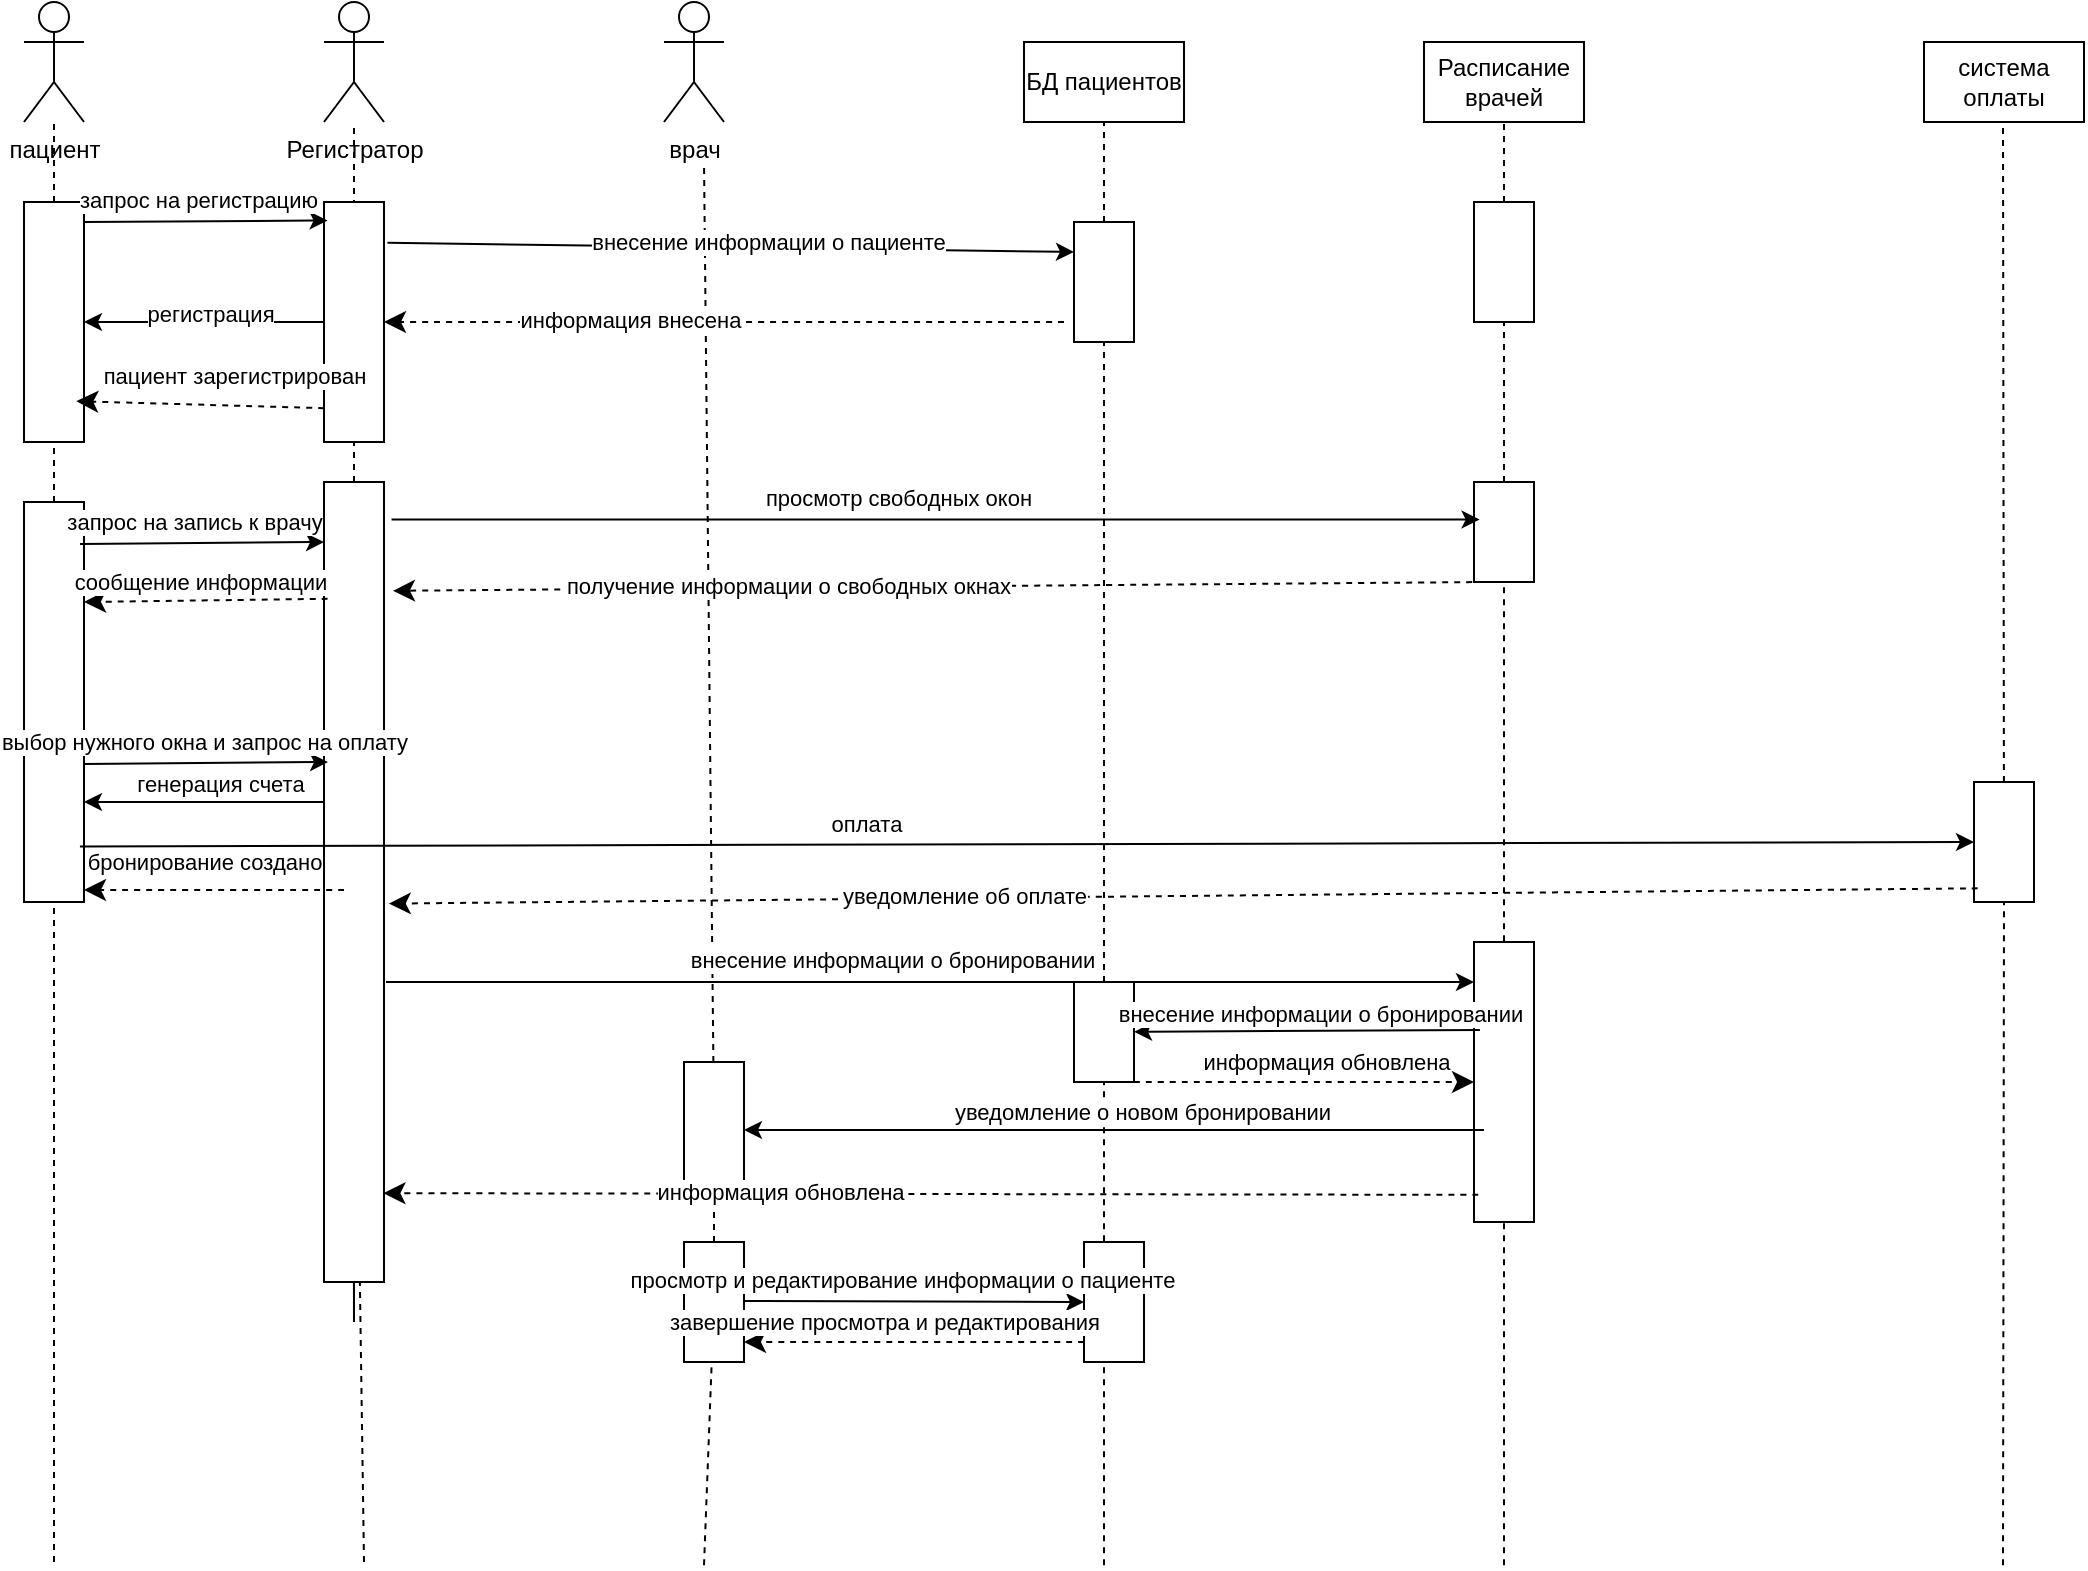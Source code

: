 <mxfile version="24.1.0" type="device">
  <diagram name="Страница — 1" id="DeD0USFj46UxaElE_X4K">
    <mxGraphModel dx="1179" dy="639" grid="1" gridSize="10" guides="1" tooltips="1" connect="1" arrows="1" fold="1" page="1" pageScale="1" pageWidth="827" pageHeight="1169" math="0" shadow="0">
      <root>
        <mxCell id="0" />
        <mxCell id="1" parent="0" />
        <mxCell id="30SJ4tuJa1_lTZHpDqGf-4" value="БД пациентов" style="rounded=0;whiteSpace=wrap;html=1;" parent="1" vertex="1">
          <mxGeometry x="520" y="40" width="80" height="40" as="geometry" />
        </mxCell>
        <mxCell id="30SJ4tuJa1_lTZHpDqGf-5" value="Расписание врачей" style="rounded=0;whiteSpace=wrap;html=1;" parent="1" vertex="1">
          <mxGeometry x="720" y="40" width="80" height="40" as="geometry" />
        </mxCell>
        <mxCell id="30SJ4tuJa1_lTZHpDqGf-9" value="" style="endArrow=none;dashed=1;html=1;rounded=0;" parent="1" target="30SJ4tuJa1_lTZHpDqGf-35" edge="1" source="gwRPoFjmvg8aq_oQ4cy_-24">
          <mxGeometry width="50" height="50" relative="1" as="geometry">
            <mxPoint x="180" y="800" as="sourcePoint" />
            <mxPoint x="160" y="80" as="targetPoint" />
          </mxGeometry>
        </mxCell>
        <mxCell id="30SJ4tuJa1_lTZHpDqGf-12" value="" style="endArrow=none;dashed=1;html=1;rounded=0;" parent="1" source="SehGU1X1EMtwn5SKbgx--51" target="30SJ4tuJa1_lTZHpDqGf-32" edge="1">
          <mxGeometry width="50" height="50" relative="1" as="geometry">
            <mxPoint x="35" y="800" as="sourcePoint" />
            <mxPoint x="30" y="130" as="targetPoint" />
          </mxGeometry>
        </mxCell>
        <mxCell id="30SJ4tuJa1_lTZHpDqGf-14" value="" style="endArrow=none;dashed=1;html=1;rounded=0;entryX=0.5;entryY=1;entryDx=0;entryDy=0;" parent="1" target="30SJ4tuJa1_lTZHpDqGf-4" edge="1" source="gwRPoFjmvg8aq_oQ4cy_-8">
          <mxGeometry width="50" height="50" relative="1" as="geometry">
            <mxPoint x="560" y="801.6" as="sourcePoint" />
            <mxPoint x="560" y="100" as="targetPoint" />
          </mxGeometry>
        </mxCell>
        <mxCell id="30SJ4tuJa1_lTZHpDqGf-15" value="" style="endArrow=none;dashed=1;html=1;rounded=0;entryX=0.5;entryY=1;entryDx=0;entryDy=0;" parent="1" target="30SJ4tuJa1_lTZHpDqGf-5" edge="1" source="gwRPoFjmvg8aq_oQ4cy_-11">
          <mxGeometry width="50" height="50" relative="1" as="geometry">
            <mxPoint x="760" y="801.6" as="sourcePoint" />
            <mxPoint x="760" y="110" as="targetPoint" />
          </mxGeometry>
        </mxCell>
        <mxCell id="30SJ4tuJa1_lTZHpDqGf-32" value="пациент" style="shape=umlActor;verticalLabelPosition=bottom;verticalAlign=top;html=1;outlineConnect=0;" parent="1" vertex="1">
          <mxGeometry x="20" y="20" width="30" height="60" as="geometry" />
        </mxCell>
        <mxCell id="30SJ4tuJa1_lTZHpDqGf-35" value="Регистратор" style="shape=umlActor;verticalLabelPosition=bottom;verticalAlign=top;html=1;outlineConnect=0;" parent="1" vertex="1">
          <mxGeometry x="170" y="20" width="30" height="60" as="geometry" />
        </mxCell>
        <mxCell id="SehGU1X1EMtwn5SKbgx--7" value="" style="endArrow=none;dashed=1;html=1;rounded=0;" parent="1" edge="1" source="gwRPoFjmvg8aq_oQ4cy_-61">
          <mxGeometry width="50" height="50" relative="1" as="geometry">
            <mxPoint x="360" y="801.6" as="sourcePoint" />
            <mxPoint x="360" y="100" as="targetPoint" />
          </mxGeometry>
        </mxCell>
        <mxCell id="SehGU1X1EMtwn5SKbgx--45" value="врач" style="shape=umlActor;verticalLabelPosition=bottom;verticalAlign=top;html=1;outlineConnect=0;" parent="1" vertex="1">
          <mxGeometry x="340" y="20" width="30" height="60" as="geometry" />
        </mxCell>
        <mxCell id="SehGU1X1EMtwn5SKbgx--48" value="система оплаты" style="rounded=0;whiteSpace=wrap;html=1;" parent="1" vertex="1">
          <mxGeometry x="970" y="40" width="80" height="40" as="geometry" />
        </mxCell>
        <mxCell id="SehGU1X1EMtwn5SKbgx--49" value="" style="endArrow=none;dashed=1;html=1;rounded=0;entryX=0.5;entryY=1;entryDx=0;entryDy=0;" parent="1" edge="1" source="gwRPoFjmvg8aq_oQ4cy_-43">
          <mxGeometry width="50" height="50" relative="1" as="geometry">
            <mxPoint x="1009.5" y="801.6" as="sourcePoint" />
            <mxPoint x="1009.5" y="80" as="targetPoint" />
          </mxGeometry>
        </mxCell>
        <mxCell id="SehGU1X1EMtwn5SKbgx--52" value="" style="endArrow=none;dashed=1;html=1;rounded=0;" parent="1" target="SehGU1X1EMtwn5SKbgx--51" edge="1" source="gwRPoFjmvg8aq_oQ4cy_-16">
          <mxGeometry width="50" height="50" relative="1" as="geometry">
            <mxPoint x="35" y="800" as="sourcePoint" />
            <mxPoint x="35" y="80" as="targetPoint" />
          </mxGeometry>
        </mxCell>
        <mxCell id="SehGU1X1EMtwn5SKbgx--51" value="" style="rounded=0;whiteSpace=wrap;html=1;" parent="1" vertex="1">
          <mxGeometry x="20" y="120" width="30" height="120" as="geometry" />
        </mxCell>
        <mxCell id="SehGU1X1EMtwn5SKbgx--53" value="" style="rounded=0;whiteSpace=wrap;html=1;" parent="1" vertex="1">
          <mxGeometry x="170" y="120" width="30" height="120" as="geometry" />
        </mxCell>
        <mxCell id="SehGU1X1EMtwn5SKbgx--54" value="" style="endArrow=classic;html=1;rounded=0;entryX=0.059;entryY=0.077;entryDx=0;entryDy=0;entryPerimeter=0;" parent="1" target="SehGU1X1EMtwn5SKbgx--53" edge="1">
          <mxGeometry width="50" height="50" relative="1" as="geometry">
            <mxPoint x="50" y="130" as="sourcePoint" />
            <mxPoint x="160" y="130" as="targetPoint" />
          </mxGeometry>
        </mxCell>
        <mxCell id="gwRPoFjmvg8aq_oQ4cy_-3" value="запрос на регистрацию" style="edgeLabel;html=1;align=center;verticalAlign=middle;resizable=0;points=[];" vertex="1" connectable="0" parent="SehGU1X1EMtwn5SKbgx--54">
          <mxGeometry x="-0.072" y="1" relative="1" as="geometry">
            <mxPoint y="-10" as="offset" />
          </mxGeometry>
        </mxCell>
        <mxCell id="gwRPoFjmvg8aq_oQ4cy_-1" style="edgeStyle=none;curved=1;rounded=0;orthogonalLoop=1;jettySize=auto;html=1;entryX=0.955;entryY=0.83;entryDx=0;entryDy=0;fontSize=12;startSize=8;endSize=8;dashed=1;exitX=0.083;exitY=0.859;exitDx=0;exitDy=0;exitPerimeter=0;entryPerimeter=0;" edge="1" parent="1">
          <mxGeometry relative="1" as="geometry">
            <mxPoint x="170" y="223.08" as="sourcePoint" />
            <mxPoint x="46.16" y="219.6" as="targetPoint" />
          </mxGeometry>
        </mxCell>
        <mxCell id="gwRPoFjmvg8aq_oQ4cy_-15" value="пациент зарегистрирован" style="edgeLabel;html=1;align=center;verticalAlign=middle;resizable=0;points=[];" vertex="1" connectable="0" parent="gwRPoFjmvg8aq_oQ4cy_-1">
          <mxGeometry x="-0.276" y="-3" relative="1" as="geometry">
            <mxPoint y="-12" as="offset" />
          </mxGeometry>
        </mxCell>
        <mxCell id="gwRPoFjmvg8aq_oQ4cy_-5" value="" style="endArrow=classic;html=1;rounded=0;entryX=1;entryY=0.5;entryDx=0;entryDy=0;exitX=0;exitY=0.5;exitDx=0;exitDy=0;" edge="1" parent="1" source="SehGU1X1EMtwn5SKbgx--53" target="SehGU1X1EMtwn5SKbgx--51">
          <mxGeometry width="50" height="50" relative="1" as="geometry">
            <mxPoint x="370" y="290" as="sourcePoint" />
            <mxPoint x="420" y="240" as="targetPoint" />
          </mxGeometry>
        </mxCell>
        <mxCell id="gwRPoFjmvg8aq_oQ4cy_-6" value="регистрация" style="edgeLabel;html=1;align=center;verticalAlign=middle;resizable=0;points=[];" vertex="1" connectable="0" parent="gwRPoFjmvg8aq_oQ4cy_-5">
          <mxGeometry x="-0.044" y="-4" relative="1" as="geometry">
            <mxPoint as="offset" />
          </mxGeometry>
        </mxCell>
        <mxCell id="gwRPoFjmvg8aq_oQ4cy_-7" value="" style="endArrow=classic;html=1;rounded=0;entryX=0;entryY=0.25;entryDx=0;entryDy=0;exitX=1.057;exitY=0.17;exitDx=0;exitDy=0;exitPerimeter=0;" edge="1" parent="1" source="SehGU1X1EMtwn5SKbgx--53" target="gwRPoFjmvg8aq_oQ4cy_-8">
          <mxGeometry width="50" height="50" relative="1" as="geometry">
            <mxPoint x="190" y="150" as="sourcePoint" />
            <mxPoint x="540" y="170" as="targetPoint" />
          </mxGeometry>
        </mxCell>
        <mxCell id="gwRPoFjmvg8aq_oQ4cy_-10" value="внесение информации о пациенте" style="edgeLabel;html=1;align=center;verticalAlign=middle;resizable=0;points=[];" vertex="1" connectable="0" parent="gwRPoFjmvg8aq_oQ4cy_-7">
          <mxGeometry x="0.107" y="3" relative="1" as="geometry">
            <mxPoint as="offset" />
          </mxGeometry>
        </mxCell>
        <mxCell id="gwRPoFjmvg8aq_oQ4cy_-9" value="" style="endArrow=none;dashed=1;html=1;rounded=0;entryX=0.5;entryY=1;entryDx=0;entryDy=0;" edge="1" parent="1" source="gwRPoFjmvg8aq_oQ4cy_-57" target="gwRPoFjmvg8aq_oQ4cy_-8">
          <mxGeometry width="50" height="50" relative="1" as="geometry">
            <mxPoint x="560" y="801.6" as="sourcePoint" />
            <mxPoint x="560" y="80" as="targetPoint" />
          </mxGeometry>
        </mxCell>
        <mxCell id="gwRPoFjmvg8aq_oQ4cy_-8" value="" style="rounded=0;whiteSpace=wrap;html=1;" vertex="1" parent="1">
          <mxGeometry x="545" y="130" width="30" height="60" as="geometry" />
        </mxCell>
        <mxCell id="gwRPoFjmvg8aq_oQ4cy_-12" value="" style="endArrow=none;dashed=1;html=1;rounded=0;entryX=0.5;entryY=1;entryDx=0;entryDy=0;" edge="1" parent="1" source="gwRPoFjmvg8aq_oQ4cy_-30" target="gwRPoFjmvg8aq_oQ4cy_-11">
          <mxGeometry width="50" height="50" relative="1" as="geometry">
            <mxPoint x="760" y="801.6" as="sourcePoint" />
            <mxPoint x="760" y="80" as="targetPoint" />
          </mxGeometry>
        </mxCell>
        <mxCell id="gwRPoFjmvg8aq_oQ4cy_-11" value="" style="rounded=0;whiteSpace=wrap;html=1;" vertex="1" parent="1">
          <mxGeometry x="745" y="120" width="30" height="60" as="geometry" />
        </mxCell>
        <mxCell id="gwRPoFjmvg8aq_oQ4cy_-13" style="edgeStyle=none;curved=1;rounded=0;orthogonalLoop=1;jettySize=auto;html=1;entryX=1;entryY=0.75;entryDx=0;entryDy=0;fontSize=12;startSize=8;endSize=8;dashed=1;" edge="1" parent="1">
          <mxGeometry relative="1" as="geometry">
            <mxPoint x="540" y="180" as="sourcePoint" />
            <mxPoint x="200" y="180" as="targetPoint" />
          </mxGeometry>
        </mxCell>
        <mxCell id="gwRPoFjmvg8aq_oQ4cy_-14" value="информация внесена" style="edgeLabel;html=1;align=center;verticalAlign=middle;resizable=0;points=[];" vertex="1" connectable="0" parent="gwRPoFjmvg8aq_oQ4cy_-13">
          <mxGeometry x="0.276" y="-1" relative="1" as="geometry">
            <mxPoint as="offset" />
          </mxGeometry>
        </mxCell>
        <mxCell id="gwRPoFjmvg8aq_oQ4cy_-17" value="" style="endArrow=none;dashed=1;html=1;rounded=0;" edge="1" parent="1" target="gwRPoFjmvg8aq_oQ4cy_-16">
          <mxGeometry width="50" height="50" relative="1" as="geometry">
            <mxPoint x="35" y="800" as="sourcePoint" />
            <mxPoint x="35" y="240" as="targetPoint" />
          </mxGeometry>
        </mxCell>
        <mxCell id="gwRPoFjmvg8aq_oQ4cy_-16" value="" style="rounded=0;whiteSpace=wrap;html=1;" vertex="1" parent="1">
          <mxGeometry x="20" y="270" width="30" height="200" as="geometry" />
        </mxCell>
        <mxCell id="gwRPoFjmvg8aq_oQ4cy_-25" value="" style="endArrow=none;dashed=1;html=1;rounded=0;" edge="1" parent="1" target="gwRPoFjmvg8aq_oQ4cy_-24">
          <mxGeometry width="50" height="50" relative="1" as="geometry">
            <mxPoint x="190" y="800" as="sourcePoint" />
            <mxPoint x="185" y="80" as="targetPoint" />
          </mxGeometry>
        </mxCell>
        <mxCell id="gwRPoFjmvg8aq_oQ4cy_-51" style="edgeStyle=orthogonalEdgeStyle;rounded=0;orthogonalLoop=1;jettySize=auto;html=1;exitX=0.5;exitY=1;exitDx=0;exitDy=0;" edge="1" parent="1" source="gwRPoFjmvg8aq_oQ4cy_-24">
          <mxGeometry relative="1" as="geometry">
            <mxPoint x="184.652" y="469.739" as="targetPoint" />
          </mxGeometry>
        </mxCell>
        <mxCell id="gwRPoFjmvg8aq_oQ4cy_-24" value="" style="rounded=0;whiteSpace=wrap;html=1;" vertex="1" parent="1">
          <mxGeometry x="170" y="260" width="30" height="400" as="geometry" />
        </mxCell>
        <mxCell id="gwRPoFjmvg8aq_oQ4cy_-28" value="" style="endArrow=classic;html=1;rounded=0;entryX=0.059;entryY=0.077;entryDx=0;entryDy=0;entryPerimeter=0;" edge="1" parent="1">
          <mxGeometry width="50" height="50" relative="1" as="geometry">
            <mxPoint x="48" y="291" as="sourcePoint" />
            <mxPoint x="170" y="290" as="targetPoint" />
          </mxGeometry>
        </mxCell>
        <mxCell id="gwRPoFjmvg8aq_oQ4cy_-29" value="запрос на запись к врачу" style="edgeLabel;html=1;align=center;verticalAlign=middle;resizable=0;points=[];" vertex="1" connectable="0" parent="gwRPoFjmvg8aq_oQ4cy_-28">
          <mxGeometry x="-0.072" y="1" relative="1" as="geometry">
            <mxPoint y="-10" as="offset" />
          </mxGeometry>
        </mxCell>
        <mxCell id="gwRPoFjmvg8aq_oQ4cy_-31" value="" style="endArrow=none;dashed=1;html=1;rounded=0;entryX=0.5;entryY=1;entryDx=0;entryDy=0;" edge="1" parent="1" target="gwRPoFjmvg8aq_oQ4cy_-30">
          <mxGeometry width="50" height="50" relative="1" as="geometry">
            <mxPoint x="760" y="801.6" as="sourcePoint" />
            <mxPoint x="760" y="180" as="targetPoint" />
          </mxGeometry>
        </mxCell>
        <mxCell id="gwRPoFjmvg8aq_oQ4cy_-30" value="" style="rounded=0;whiteSpace=wrap;html=1;" vertex="1" parent="1">
          <mxGeometry x="745" y="260" width="30" height="50" as="geometry" />
        </mxCell>
        <mxCell id="gwRPoFjmvg8aq_oQ4cy_-32" value="" style="endArrow=classic;html=1;rounded=0;exitX=1.126;exitY=0.047;exitDx=0;exitDy=0;exitPerimeter=0;entryX=0.093;entryY=0.376;entryDx=0;entryDy=0;entryPerimeter=0;" edge="1" parent="1" source="gwRPoFjmvg8aq_oQ4cy_-24" target="gwRPoFjmvg8aq_oQ4cy_-30">
          <mxGeometry width="50" height="50" relative="1" as="geometry">
            <mxPoint x="200" y="281" as="sourcePoint" />
            <mxPoint x="740" y="280" as="targetPoint" />
          </mxGeometry>
        </mxCell>
        <mxCell id="gwRPoFjmvg8aq_oQ4cy_-33" value="просмотр свободных окон" style="edgeLabel;html=1;align=center;verticalAlign=middle;resizable=0;points=[];" vertex="1" connectable="0" parent="gwRPoFjmvg8aq_oQ4cy_-32">
          <mxGeometry x="-0.072" y="1" relative="1" as="geometry">
            <mxPoint y="-10" as="offset" />
          </mxGeometry>
        </mxCell>
        <mxCell id="gwRPoFjmvg8aq_oQ4cy_-37" style="edgeStyle=none;curved=1;rounded=0;orthogonalLoop=1;jettySize=auto;html=1;fontSize=12;startSize=8;endSize=8;dashed=1;entryX=1.149;entryY=0.136;entryDx=0;entryDy=0;entryPerimeter=0;" edge="1" parent="1" target="gwRPoFjmvg8aq_oQ4cy_-24">
          <mxGeometry relative="1" as="geometry">
            <mxPoint x="750" y="310" as="sourcePoint" />
            <mxPoint x="190" y="310" as="targetPoint" />
          </mxGeometry>
        </mxCell>
        <mxCell id="gwRPoFjmvg8aq_oQ4cy_-38" value="получение информации о свободных окнах" style="edgeLabel;html=1;align=center;verticalAlign=middle;resizable=0;points=[];" vertex="1" connectable="0" parent="gwRPoFjmvg8aq_oQ4cy_-37">
          <mxGeometry x="0.276" y="-1" relative="1" as="geometry">
            <mxPoint as="offset" />
          </mxGeometry>
        </mxCell>
        <mxCell id="gwRPoFjmvg8aq_oQ4cy_-39" style="edgeStyle=none;curved=1;rounded=0;orthogonalLoop=1;jettySize=auto;html=1;fontSize=12;startSize=8;endSize=8;dashed=1;exitX=0.059;exitY=0.146;exitDx=0;exitDy=0;exitPerimeter=0;" edge="1" parent="1" source="gwRPoFjmvg8aq_oQ4cy_-24">
          <mxGeometry relative="1" as="geometry">
            <mxPoint x="590" y="319.57" as="sourcePoint" />
            <mxPoint x="50" y="320" as="targetPoint" />
          </mxGeometry>
        </mxCell>
        <mxCell id="gwRPoFjmvg8aq_oQ4cy_-40" value="сообщение информации" style="edgeLabel;html=1;align=center;verticalAlign=middle;resizable=0;points=[];" vertex="1" connectable="0" parent="gwRPoFjmvg8aq_oQ4cy_-39">
          <mxGeometry x="0.276" y="-1" relative="1" as="geometry">
            <mxPoint x="13" y="-9" as="offset" />
          </mxGeometry>
        </mxCell>
        <mxCell id="gwRPoFjmvg8aq_oQ4cy_-41" value="" style="endArrow=classic;html=1;rounded=0;entryX=0.059;entryY=0.077;entryDx=0;entryDy=0;entryPerimeter=0;" edge="1" parent="1">
          <mxGeometry width="50" height="50" relative="1" as="geometry">
            <mxPoint x="50" y="401" as="sourcePoint" />
            <mxPoint x="172" y="400" as="targetPoint" />
          </mxGeometry>
        </mxCell>
        <mxCell id="gwRPoFjmvg8aq_oQ4cy_-42" value="выбор нужного окна и запрос на оплату" style="edgeLabel;html=1;align=center;verticalAlign=middle;resizable=0;points=[];" vertex="1" connectable="0" parent="gwRPoFjmvg8aq_oQ4cy_-41">
          <mxGeometry x="-0.072" y="1" relative="1" as="geometry">
            <mxPoint x="3" y="-10" as="offset" />
          </mxGeometry>
        </mxCell>
        <mxCell id="gwRPoFjmvg8aq_oQ4cy_-44" value="" style="endArrow=classic;html=1;rounded=0;entryX=1;entryY=0.75;entryDx=0;entryDy=0;" edge="1" parent="1" target="gwRPoFjmvg8aq_oQ4cy_-16">
          <mxGeometry width="50" height="50" relative="1" as="geometry">
            <mxPoint x="170" y="420" as="sourcePoint" />
            <mxPoint x="402" y="420" as="targetPoint" />
          </mxGeometry>
        </mxCell>
        <mxCell id="gwRPoFjmvg8aq_oQ4cy_-45" value="генерация счета" style="edgeLabel;html=1;align=center;verticalAlign=middle;resizable=0;points=[];" vertex="1" connectable="0" parent="gwRPoFjmvg8aq_oQ4cy_-44">
          <mxGeometry x="-0.072" y="1" relative="1" as="geometry">
            <mxPoint x="3" y="-10" as="offset" />
          </mxGeometry>
        </mxCell>
        <mxCell id="gwRPoFjmvg8aq_oQ4cy_-46" value="" style="endArrow=classic;html=1;rounded=0;exitX=0.932;exitY=0.861;exitDx=0;exitDy=0;exitPerimeter=0;entryX=0;entryY=0.5;entryDx=0;entryDy=0;" edge="1" parent="1" source="gwRPoFjmvg8aq_oQ4cy_-16" target="gwRPoFjmvg8aq_oQ4cy_-43">
          <mxGeometry width="50" height="50" relative="1" as="geometry">
            <mxPoint x="320" y="440" as="sourcePoint" />
            <mxPoint x="370" y="390" as="targetPoint" />
          </mxGeometry>
        </mxCell>
        <mxCell id="gwRPoFjmvg8aq_oQ4cy_-48" value="оплата" style="edgeLabel;html=1;align=center;verticalAlign=middle;resizable=0;points=[];" vertex="1" connectable="0" parent="gwRPoFjmvg8aq_oQ4cy_-46">
          <mxGeometry x="-0.199" y="2" relative="1" as="geometry">
            <mxPoint x="13" y="-9" as="offset" />
          </mxGeometry>
        </mxCell>
        <mxCell id="gwRPoFjmvg8aq_oQ4cy_-47" value="" style="endArrow=none;dashed=1;html=1;rounded=0;entryX=0.5;entryY=1;entryDx=0;entryDy=0;" edge="1" parent="1" target="gwRPoFjmvg8aq_oQ4cy_-43">
          <mxGeometry width="50" height="50" relative="1" as="geometry">
            <mxPoint x="1009.5" y="801.6" as="sourcePoint" />
            <mxPoint x="1009.5" y="80" as="targetPoint" />
          </mxGeometry>
        </mxCell>
        <mxCell id="gwRPoFjmvg8aq_oQ4cy_-43" value="" style="rounded=0;whiteSpace=wrap;html=1;" vertex="1" parent="1">
          <mxGeometry x="995" y="410" width="30" height="60" as="geometry" />
        </mxCell>
        <mxCell id="gwRPoFjmvg8aq_oQ4cy_-49" style="edgeStyle=none;curved=1;rounded=0;orthogonalLoop=1;jettySize=auto;html=1;fontSize=12;startSize=8;endSize=8;dashed=1;exitX=0.061;exitY=0.886;exitDx=0;exitDy=0;exitPerimeter=0;entryX=1.08;entryY=0.527;entryDx=0;entryDy=0;entryPerimeter=0;" edge="1" parent="1" source="gwRPoFjmvg8aq_oQ4cy_-43" target="gwRPoFjmvg8aq_oQ4cy_-24">
          <mxGeometry relative="1" as="geometry">
            <mxPoint x="600" y="460" as="sourcePoint" />
            <mxPoint x="190" y="463" as="targetPoint" />
          </mxGeometry>
        </mxCell>
        <mxCell id="gwRPoFjmvg8aq_oQ4cy_-50" value="уведомление об оплате" style="edgeLabel;html=1;align=center;verticalAlign=middle;resizable=0;points=[];" vertex="1" connectable="0" parent="gwRPoFjmvg8aq_oQ4cy_-49">
          <mxGeometry x="0.276" y="-1" relative="1" as="geometry">
            <mxPoint as="offset" />
          </mxGeometry>
        </mxCell>
        <mxCell id="gwRPoFjmvg8aq_oQ4cy_-52" value="" style="rounded=0;whiteSpace=wrap;html=1;" vertex="1" parent="1">
          <mxGeometry x="745" y="490" width="30" height="140" as="geometry" />
        </mxCell>
        <mxCell id="gwRPoFjmvg8aq_oQ4cy_-55" value="" style="endArrow=classic;html=1;rounded=0;exitX=1.126;exitY=0.047;exitDx=0;exitDy=0;exitPerimeter=0;entryX=0.093;entryY=0.376;entryDx=0;entryDy=0;entryPerimeter=0;" edge="1" parent="1">
          <mxGeometry width="50" height="50" relative="1" as="geometry">
            <mxPoint x="201" y="510" as="sourcePoint" />
            <mxPoint x="745" y="510" as="targetPoint" />
          </mxGeometry>
        </mxCell>
        <mxCell id="gwRPoFjmvg8aq_oQ4cy_-56" value="внесение информации о бронировании" style="edgeLabel;html=1;align=center;verticalAlign=middle;resizable=0;points=[];" vertex="1" connectable="0" parent="gwRPoFjmvg8aq_oQ4cy_-55">
          <mxGeometry x="-0.072" y="1" relative="1" as="geometry">
            <mxPoint y="-10" as="offset" />
          </mxGeometry>
        </mxCell>
        <mxCell id="gwRPoFjmvg8aq_oQ4cy_-58" value="" style="endArrow=none;dashed=1;html=1;rounded=0;entryX=0.5;entryY=1;entryDx=0;entryDy=0;" edge="1" parent="1" target="gwRPoFjmvg8aq_oQ4cy_-57">
          <mxGeometry width="50" height="50" relative="1" as="geometry">
            <mxPoint x="560" y="801.6" as="sourcePoint" />
            <mxPoint x="560" y="190" as="targetPoint" />
          </mxGeometry>
        </mxCell>
        <mxCell id="gwRPoFjmvg8aq_oQ4cy_-57" value="" style="rounded=0;whiteSpace=wrap;html=1;" vertex="1" parent="1">
          <mxGeometry x="545" y="510" width="30" height="50" as="geometry" />
        </mxCell>
        <mxCell id="gwRPoFjmvg8aq_oQ4cy_-59" value="" style="endArrow=classic;html=1;rounded=0;exitX=0.098;exitY=0.314;exitDx=0;exitDy=0;exitPerimeter=0;" edge="1" parent="1" source="gwRPoFjmvg8aq_oQ4cy_-52" target="gwRPoFjmvg8aq_oQ4cy_-57">
          <mxGeometry width="50" height="50" relative="1" as="geometry">
            <mxPoint x="211" y="520" as="sourcePoint" />
            <mxPoint x="755" y="520" as="targetPoint" />
          </mxGeometry>
        </mxCell>
        <mxCell id="gwRPoFjmvg8aq_oQ4cy_-60" value="внесение информации о бронировании" style="edgeLabel;html=1;align=center;verticalAlign=middle;resizable=0;points=[];" vertex="1" connectable="0" parent="gwRPoFjmvg8aq_oQ4cy_-59">
          <mxGeometry x="-0.072" y="1" relative="1" as="geometry">
            <mxPoint y="-10" as="offset" />
          </mxGeometry>
        </mxCell>
        <mxCell id="gwRPoFjmvg8aq_oQ4cy_-62" value="" style="endArrow=none;dashed=1;html=1;rounded=0;" edge="1" parent="1" source="gwRPoFjmvg8aq_oQ4cy_-65" target="gwRPoFjmvg8aq_oQ4cy_-61">
          <mxGeometry width="50" height="50" relative="1" as="geometry">
            <mxPoint x="360" y="801.6" as="sourcePoint" />
            <mxPoint x="360" y="100" as="targetPoint" />
          </mxGeometry>
        </mxCell>
        <mxCell id="gwRPoFjmvg8aq_oQ4cy_-61" value="" style="rounded=0;whiteSpace=wrap;html=1;" vertex="1" parent="1">
          <mxGeometry x="350" y="550" width="30" height="60" as="geometry" />
        </mxCell>
        <mxCell id="gwRPoFjmvg8aq_oQ4cy_-63" value="" style="endArrow=classic;html=1;rounded=0;exitX=0.167;exitY=0.671;exitDx=0;exitDy=0;exitPerimeter=0;" edge="1" parent="1" source="gwRPoFjmvg8aq_oQ4cy_-52">
          <mxGeometry width="50" height="50" relative="1" as="geometry">
            <mxPoint x="553" y="583" as="sourcePoint" />
            <mxPoint x="380" y="584" as="targetPoint" />
          </mxGeometry>
        </mxCell>
        <mxCell id="gwRPoFjmvg8aq_oQ4cy_-64" value="уведомление о новом бронировании" style="edgeLabel;html=1;align=center;verticalAlign=middle;resizable=0;points=[];" vertex="1" connectable="0" parent="gwRPoFjmvg8aq_oQ4cy_-63">
          <mxGeometry x="-0.072" y="1" relative="1" as="geometry">
            <mxPoint y="-10" as="offset" />
          </mxGeometry>
        </mxCell>
        <mxCell id="gwRPoFjmvg8aq_oQ4cy_-66" value="" style="endArrow=none;dashed=1;html=1;rounded=0;" edge="1" parent="1" target="gwRPoFjmvg8aq_oQ4cy_-65">
          <mxGeometry width="50" height="50" relative="1" as="geometry">
            <mxPoint x="360" y="801.6" as="sourcePoint" />
            <mxPoint x="364" y="610" as="targetPoint" />
          </mxGeometry>
        </mxCell>
        <mxCell id="gwRPoFjmvg8aq_oQ4cy_-65" value="" style="rounded=0;whiteSpace=wrap;html=1;" vertex="1" parent="1">
          <mxGeometry x="350" y="640" width="30" height="60" as="geometry" />
        </mxCell>
        <mxCell id="gwRPoFjmvg8aq_oQ4cy_-67" value="" style="rounded=0;whiteSpace=wrap;html=1;" vertex="1" parent="1">
          <mxGeometry x="550" y="640" width="30" height="60" as="geometry" />
        </mxCell>
        <mxCell id="gwRPoFjmvg8aq_oQ4cy_-68" value="" style="endArrow=classic;html=1;rounded=0;exitX=1.126;exitY=0.047;exitDx=0;exitDy=0;exitPerimeter=0;" edge="1" parent="1">
          <mxGeometry width="50" height="50" relative="1" as="geometry">
            <mxPoint x="380" y="669.47" as="sourcePoint" />
            <mxPoint x="550" y="670" as="targetPoint" />
          </mxGeometry>
        </mxCell>
        <mxCell id="gwRPoFjmvg8aq_oQ4cy_-69" value="просмотр и редактирование информации о пациенте" style="edgeLabel;html=1;align=center;verticalAlign=middle;resizable=0;points=[];" vertex="1" connectable="0" parent="gwRPoFjmvg8aq_oQ4cy_-68">
          <mxGeometry x="-0.072" y="1" relative="1" as="geometry">
            <mxPoint y="-10" as="offset" />
          </mxGeometry>
        </mxCell>
        <mxCell id="gwRPoFjmvg8aq_oQ4cy_-70" style="edgeStyle=none;curved=1;rounded=0;orthogonalLoop=1;jettySize=auto;html=1;fontSize=12;startSize=8;endSize=8;dashed=1;entryX=1.08;entryY=0.527;entryDx=0;entryDy=0;entryPerimeter=0;" edge="1" parent="1">
          <mxGeometry relative="1" as="geometry">
            <mxPoint x="180" y="464" as="sourcePoint" />
            <mxPoint x="50" y="464" as="targetPoint" />
          </mxGeometry>
        </mxCell>
        <mxCell id="gwRPoFjmvg8aq_oQ4cy_-71" value="бронирование создано" style="edgeLabel;html=1;align=center;verticalAlign=middle;resizable=0;points=[];" vertex="1" connectable="0" parent="gwRPoFjmvg8aq_oQ4cy_-70">
          <mxGeometry x="0.276" y="-1" relative="1" as="geometry">
            <mxPoint x="13" y="-13" as="offset" />
          </mxGeometry>
        </mxCell>
        <mxCell id="gwRPoFjmvg8aq_oQ4cy_-72" style="edgeStyle=none;curved=1;rounded=0;orthogonalLoop=1;jettySize=auto;html=1;fontSize=12;startSize=8;endSize=8;dashed=1;exitX=1;exitY=1;exitDx=0;exitDy=0;" edge="1" parent="1" source="gwRPoFjmvg8aq_oQ4cy_-57" target="gwRPoFjmvg8aq_oQ4cy_-52">
          <mxGeometry relative="1" as="geometry">
            <mxPoint x="855" y="560" as="sourcePoint" />
            <mxPoint x="60" y="568" as="targetPoint" />
          </mxGeometry>
        </mxCell>
        <mxCell id="gwRPoFjmvg8aq_oQ4cy_-73" value="информация обновлена" style="edgeLabel;html=1;align=center;verticalAlign=middle;resizable=0;points=[];" vertex="1" connectable="0" parent="gwRPoFjmvg8aq_oQ4cy_-72">
          <mxGeometry x="0.276" y="-1" relative="1" as="geometry">
            <mxPoint x="-13" y="-11" as="offset" />
          </mxGeometry>
        </mxCell>
        <mxCell id="gwRPoFjmvg8aq_oQ4cy_-74" style="edgeStyle=none;curved=1;rounded=0;orthogonalLoop=1;jettySize=auto;html=1;fontSize=12;startSize=8;endSize=8;dashed=1;exitX=0.07;exitY=0.903;exitDx=0;exitDy=0;exitPerimeter=0;entryX=0.991;entryY=0.889;entryDx=0;entryDy=0;entryPerimeter=0;" edge="1" parent="1" source="gwRPoFjmvg8aq_oQ4cy_-52" target="gwRPoFjmvg8aq_oQ4cy_-24">
          <mxGeometry relative="1" as="geometry">
            <mxPoint x="985" y="610" as="sourcePoint" />
            <mxPoint x="190" y="618" as="targetPoint" />
          </mxGeometry>
        </mxCell>
        <mxCell id="gwRPoFjmvg8aq_oQ4cy_-75" value="информация обновлена" style="edgeLabel;html=1;align=center;verticalAlign=middle;resizable=0;points=[];" vertex="1" connectable="0" parent="gwRPoFjmvg8aq_oQ4cy_-74">
          <mxGeometry x="0.276" y="-1" relative="1" as="geometry">
            <mxPoint as="offset" />
          </mxGeometry>
        </mxCell>
        <mxCell id="gwRPoFjmvg8aq_oQ4cy_-76" style="edgeStyle=none;curved=1;rounded=0;orthogonalLoop=1;jettySize=auto;html=1;fontSize=12;startSize=8;endSize=8;dashed=1;entryX=0.991;entryY=0.889;entryDx=0;entryDy=0;entryPerimeter=0;" edge="1" parent="1">
          <mxGeometry relative="1" as="geometry">
            <mxPoint x="550" y="690" as="sourcePoint" />
            <mxPoint x="380" y="690" as="targetPoint" />
          </mxGeometry>
        </mxCell>
        <mxCell id="gwRPoFjmvg8aq_oQ4cy_-77" value="завершение просмотра и редактирования" style="edgeLabel;html=1;align=center;verticalAlign=middle;resizable=0;points=[];" vertex="1" connectable="0" parent="gwRPoFjmvg8aq_oQ4cy_-76">
          <mxGeometry x="0.276" y="-1" relative="1" as="geometry">
            <mxPoint x="8" y="-9" as="offset" />
          </mxGeometry>
        </mxCell>
      </root>
    </mxGraphModel>
  </diagram>
</mxfile>
